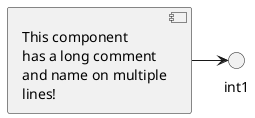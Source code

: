 @startuml
component comp1 [
    This component
    has a long comment
    and name on multiple
    lines!
]
interface int1
component c1

comp1 -> int1
remove c1
@enduml